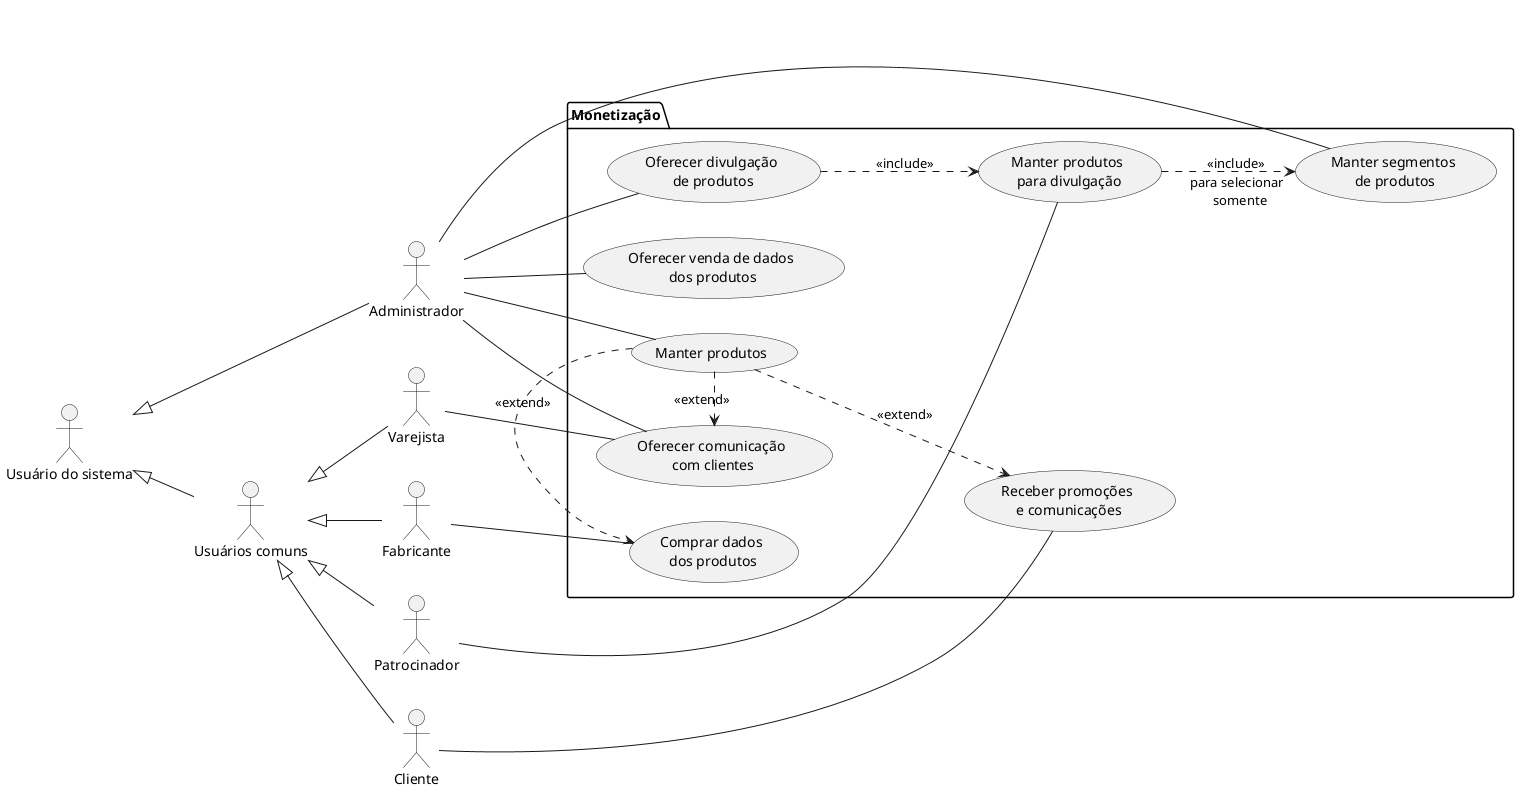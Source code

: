
@startuml Monetização

left to right direction

' Atores
actor "Usuário do sistema" as user
actor "Usuários comuns" as common_user
actor Cliente as cli
actor Patrocinador as pat
actor Fabricante as fab
actor Varejista as var
actor Administrador as adm

' Relacionamentos
user <|-- common_user
common_user <|-- cli
common_user <|-- pat
common_user <|-- fab
common_user <|-- var
user <|-- adm

package "Monetização" {
    usecase "Manter produtos" as uc_manter_produtos
    usecase "Oferecer divulgação\n de produtos" as uc_oferecer_divulgacao
    usecase "Manter produtos\n para divulgação" as uc_divulgar_produtos
    usecase "Manter segmentos\n de produtos" as uc_manter_segmentos
    adm -- uc_manter_produtos
    adm -- uc_oferecer_divulgacao
    adm -- uc_manter_segmentos
    pat - uc_divulgar_produtos
    uc_divulgar_produtos ..> uc_manter_segmentos: <<include>> "para selecionar \n somente"
    uc_oferecer_divulgacao ..> uc_divulgar_produtos: <<include>>

    usecase "Oferecer venda de dados\n dos produtos" as uc_oferecer_venda_dados
    usecase "Comprar dados\n dos produtos" as uc_comprar_dados
    adm -- uc_oferecer_venda_dados
    fab -- uc_comprar_dados
    uc_manter_produtos .> uc_comprar_dados: <<extend>>

    usecase "Oferecer comunicação\n com clientes" as uc_oferecer_comunicacao
    usecase "Receber promoções\n e comunicações" as uc_receber_promocoes
    adm -- uc_oferecer_comunicacao
    var -- uc_oferecer_comunicacao
    cli - uc_receber_promocoes
    uc_manter_produtos ..> uc_receber_promocoes: <<extend>>
    uc_manter_produtos .> uc_oferecer_comunicacao: <<extend>>
}

@enduml